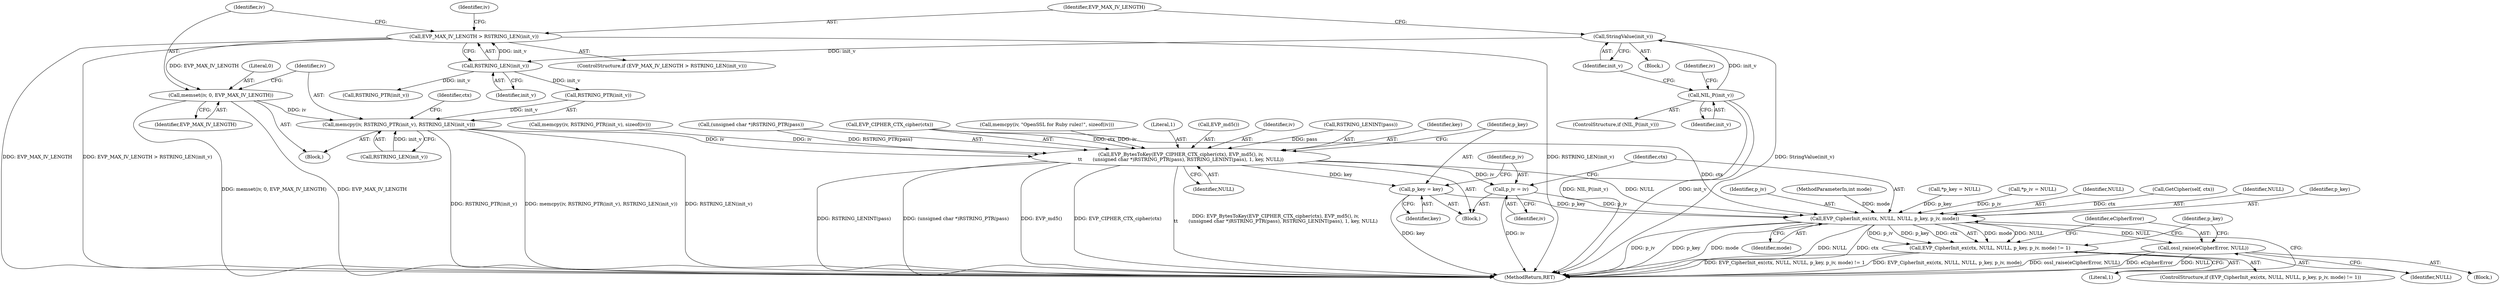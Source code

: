 digraph "0_openssl_8108e0a6db133f3375608303fdd2083eb5115062_0@API" {
"1000166" [label="(Call,memset(iv, 0, EVP_MAX_IV_LENGTH))"];
"1000161" [label="(Call,EVP_MAX_IV_LENGTH > RSTRING_LEN(init_v))"];
"1000163" [label="(Call,RSTRING_LEN(init_v))"];
"1000158" [label="(Call,StringValue(init_v))"];
"1000149" [label="(Call,NIL_P(init_v))"];
"1000170" [label="(Call,memcpy(iv, RSTRING_PTR(init_v), RSTRING_LEN(init_v)))"];
"1000183" [label="(Call,EVP_BytesToKey(EVP_CIPHER_CTX_cipher(ctx), EVP_md5(), iv,\n\t\t       (unsigned char *)RSTRING_PTR(pass), RSTRING_LENINT(pass), 1, key, NULL))"];
"1000197" [label="(Call,p_key = key)"];
"1000210" [label="(Call,EVP_CipherInit_ex(ctx, NULL, NULL, p_key, p_iv, mode))"];
"1000209" [label="(Call,EVP_CipherInit_ex(ctx, NULL, NULL, p_key, p_iv, mode) != 1)"];
"1000219" [label="(Call,ossl_raise(eCipherError, NULL))"];
"1000200" [label="(Call,p_iv = iv)"];
"1000184" [label="(Call,EVP_CIPHER_CTX_cipher(ctx))"];
"1000220" [label="(Identifier,eCipherError)"];
"1000219" [label="(Call,ossl_raise(eCipherError, NULL))"];
"1000170" [label="(Call,memcpy(iv, RSTRING_PTR(init_v), RSTRING_LEN(init_v)))"];
"1000199" [label="(Identifier,key)"];
"1000179" [label="(Call,RSTRING_PTR(init_v))"];
"1000163" [label="(Call,RSTRING_LEN(init_v))"];
"1000151" [label="(Call,memcpy(iv, \"OpenSSL for Ruby rulez!\", sizeof(iv)))"];
"1000223" [label="(Identifier,p_key)"];
"1000157" [label="(Block,)"];
"1000197" [label="(Call,p_key = key)"];
"1000221" [label="(Identifier,NULL)"];
"1000167" [label="(Identifier,iv)"];
"1000110" [label="(Call,*p_key = NULL)"];
"1000115" [label="(Call,*p_iv = NULL)"];
"1000194" [label="(Literal,1)"];
"1000166" [label="(Call,memset(iv, 0, EVP_MAX_IV_LENGTH))"];
"1000196" [label="(Identifier,NULL)"];
"1000212" [label="(Identifier,NULL)"];
"1000205" [label="(Call,GetCipher(self, ctx))"];
"1000174" [label="(Call,RSTRING_LEN(init_v))"];
"1000213" [label="(Identifier,NULL)"];
"1000178" [label="(Identifier,iv)"];
"1000230" [label="(MethodReturn,RET)"];
"1000186" [label="(Call,EVP_md5())"];
"1000208" [label="(ControlStructure,if (EVP_CipherInit_ex(ctx, NULL, NULL, p_key, p_iv, mode) != 1))"];
"1000168" [label="(Literal,0)"];
"1000187" [label="(Identifier,iv)"];
"1000150" [label="(Identifier,init_v)"];
"1000152" [label="(Identifier,iv)"];
"1000131" [label="(Block,)"];
"1000211" [label="(Identifier,ctx)"];
"1000200" [label="(Call,p_iv = iv)"];
"1000159" [label="(Identifier,init_v)"];
"1000216" [label="(Identifier,mode)"];
"1000165" [label="(Block,)"];
"1000149" [label="(Call,NIL_P(init_v))"];
"1000172" [label="(Call,RSTRING_PTR(init_v))"];
"1000198" [label="(Identifier,p_key)"];
"1000161" [label="(Call,EVP_MAX_IV_LENGTH > RSTRING_LEN(init_v))"];
"1000183" [label="(Call,EVP_BytesToKey(EVP_CIPHER_CTX_cipher(ctx), EVP_md5(), iv,\n\t\t       (unsigned char *)RSTRING_PTR(pass), RSTRING_LENINT(pass), 1, key, NULL))"];
"1000158" [label="(Call,StringValue(init_v))"];
"1000192" [label="(Call,RSTRING_LENINT(pass))"];
"1000195" [label="(Identifier,key)"];
"1000210" [label="(Call,EVP_CipherInit_ex(ctx, NULL, NULL, p_key, p_iv, mode))"];
"1000217" [label="(Literal,1)"];
"1000218" [label="(Block,)"];
"1000185" [label="(Identifier,ctx)"];
"1000214" [label="(Identifier,p_key)"];
"1000201" [label="(Identifier,p_iv)"];
"1000177" [label="(Call,memcpy(iv, RSTRING_PTR(init_v), sizeof(iv)))"];
"1000209" [label="(Call,EVP_CipherInit_ex(ctx, NULL, NULL, p_key, p_iv, mode) != 1)"];
"1000148" [label="(ControlStructure,if (NIL_P(init_v)))"];
"1000171" [label="(Identifier,iv)"];
"1000169" [label="(Identifier,EVP_MAX_IV_LENGTH)"];
"1000164" [label="(Identifier,init_v)"];
"1000160" [label="(ControlStructure,if (EVP_MAX_IV_LENGTH > RSTRING_LEN(init_v)))"];
"1000162" [label="(Identifier,EVP_MAX_IV_LENGTH)"];
"1000202" [label="(Identifier,iv)"];
"1000215" [label="(Identifier,p_iv)"];
"1000105" [label="(MethodParameterIn,int mode)"];
"1000188" [label="(Call,(unsigned char *)RSTRING_PTR(pass))"];
"1000166" -> "1000165"  [label="AST: "];
"1000166" -> "1000169"  [label="CFG: "];
"1000167" -> "1000166"  [label="AST: "];
"1000168" -> "1000166"  [label="AST: "];
"1000169" -> "1000166"  [label="AST: "];
"1000171" -> "1000166"  [label="CFG: "];
"1000166" -> "1000230"  [label="DDG: EVP_MAX_IV_LENGTH"];
"1000166" -> "1000230"  [label="DDG: memset(iv, 0, EVP_MAX_IV_LENGTH)"];
"1000161" -> "1000166"  [label="DDG: EVP_MAX_IV_LENGTH"];
"1000166" -> "1000170"  [label="DDG: iv"];
"1000161" -> "1000160"  [label="AST: "];
"1000161" -> "1000163"  [label="CFG: "];
"1000162" -> "1000161"  [label="AST: "];
"1000163" -> "1000161"  [label="AST: "];
"1000167" -> "1000161"  [label="CFG: "];
"1000178" -> "1000161"  [label="CFG: "];
"1000161" -> "1000230"  [label="DDG: RSTRING_LEN(init_v)"];
"1000161" -> "1000230"  [label="DDG: EVP_MAX_IV_LENGTH"];
"1000161" -> "1000230"  [label="DDG: EVP_MAX_IV_LENGTH > RSTRING_LEN(init_v)"];
"1000163" -> "1000161"  [label="DDG: init_v"];
"1000163" -> "1000164"  [label="CFG: "];
"1000164" -> "1000163"  [label="AST: "];
"1000158" -> "1000163"  [label="DDG: init_v"];
"1000163" -> "1000172"  [label="DDG: init_v"];
"1000163" -> "1000179"  [label="DDG: init_v"];
"1000158" -> "1000157"  [label="AST: "];
"1000158" -> "1000159"  [label="CFG: "];
"1000159" -> "1000158"  [label="AST: "];
"1000162" -> "1000158"  [label="CFG: "];
"1000158" -> "1000230"  [label="DDG: StringValue(init_v)"];
"1000149" -> "1000158"  [label="DDG: init_v"];
"1000149" -> "1000148"  [label="AST: "];
"1000149" -> "1000150"  [label="CFG: "];
"1000150" -> "1000149"  [label="AST: "];
"1000152" -> "1000149"  [label="CFG: "];
"1000159" -> "1000149"  [label="CFG: "];
"1000149" -> "1000230"  [label="DDG: NIL_P(init_v)"];
"1000149" -> "1000230"  [label="DDG: init_v"];
"1000170" -> "1000165"  [label="AST: "];
"1000170" -> "1000174"  [label="CFG: "];
"1000171" -> "1000170"  [label="AST: "];
"1000172" -> "1000170"  [label="AST: "];
"1000174" -> "1000170"  [label="AST: "];
"1000185" -> "1000170"  [label="CFG: "];
"1000170" -> "1000230"  [label="DDG: RSTRING_PTR(init_v)"];
"1000170" -> "1000230"  [label="DDG: memcpy(iv, RSTRING_PTR(init_v), RSTRING_LEN(init_v))"];
"1000170" -> "1000230"  [label="DDG: RSTRING_LEN(init_v)"];
"1000172" -> "1000170"  [label="DDG: init_v"];
"1000174" -> "1000170"  [label="DDG: init_v"];
"1000170" -> "1000183"  [label="DDG: iv"];
"1000183" -> "1000131"  [label="AST: "];
"1000183" -> "1000196"  [label="CFG: "];
"1000184" -> "1000183"  [label="AST: "];
"1000186" -> "1000183"  [label="AST: "];
"1000187" -> "1000183"  [label="AST: "];
"1000188" -> "1000183"  [label="AST: "];
"1000192" -> "1000183"  [label="AST: "];
"1000194" -> "1000183"  [label="AST: "];
"1000195" -> "1000183"  [label="AST: "];
"1000196" -> "1000183"  [label="AST: "];
"1000198" -> "1000183"  [label="CFG: "];
"1000183" -> "1000230"  [label="DDG: (unsigned char *)RSTRING_PTR(pass)"];
"1000183" -> "1000230"  [label="DDG: EVP_md5()"];
"1000183" -> "1000230"  [label="DDG: EVP_CIPHER_CTX_cipher(ctx)"];
"1000183" -> "1000230"  [label="DDG: EVP_BytesToKey(EVP_CIPHER_CTX_cipher(ctx), EVP_md5(), iv,\n\t\t       (unsigned char *)RSTRING_PTR(pass), RSTRING_LENINT(pass), 1, key, NULL)"];
"1000183" -> "1000230"  [label="DDG: RSTRING_LENINT(pass)"];
"1000184" -> "1000183"  [label="DDG: ctx"];
"1000177" -> "1000183"  [label="DDG: iv"];
"1000151" -> "1000183"  [label="DDG: iv"];
"1000188" -> "1000183"  [label="DDG: RSTRING_PTR(pass)"];
"1000192" -> "1000183"  [label="DDG: pass"];
"1000183" -> "1000197"  [label="DDG: key"];
"1000183" -> "1000200"  [label="DDG: iv"];
"1000183" -> "1000210"  [label="DDG: NULL"];
"1000197" -> "1000131"  [label="AST: "];
"1000197" -> "1000199"  [label="CFG: "];
"1000198" -> "1000197"  [label="AST: "];
"1000199" -> "1000197"  [label="AST: "];
"1000201" -> "1000197"  [label="CFG: "];
"1000197" -> "1000230"  [label="DDG: key"];
"1000197" -> "1000210"  [label="DDG: p_key"];
"1000210" -> "1000209"  [label="AST: "];
"1000210" -> "1000216"  [label="CFG: "];
"1000211" -> "1000210"  [label="AST: "];
"1000212" -> "1000210"  [label="AST: "];
"1000213" -> "1000210"  [label="AST: "];
"1000214" -> "1000210"  [label="AST: "];
"1000215" -> "1000210"  [label="AST: "];
"1000216" -> "1000210"  [label="AST: "];
"1000217" -> "1000210"  [label="CFG: "];
"1000210" -> "1000230"  [label="DDG: p_key"];
"1000210" -> "1000230"  [label="DDG: mode"];
"1000210" -> "1000230"  [label="DDG: NULL"];
"1000210" -> "1000230"  [label="DDG: ctx"];
"1000210" -> "1000230"  [label="DDG: p_iv"];
"1000210" -> "1000209"  [label="DDG: mode"];
"1000210" -> "1000209"  [label="DDG: NULL"];
"1000210" -> "1000209"  [label="DDG: p_iv"];
"1000210" -> "1000209"  [label="DDG: p_key"];
"1000210" -> "1000209"  [label="DDG: ctx"];
"1000184" -> "1000210"  [label="DDG: ctx"];
"1000205" -> "1000210"  [label="DDG: ctx"];
"1000110" -> "1000210"  [label="DDG: p_key"];
"1000200" -> "1000210"  [label="DDG: p_iv"];
"1000115" -> "1000210"  [label="DDG: p_iv"];
"1000105" -> "1000210"  [label="DDG: mode"];
"1000210" -> "1000219"  [label="DDG: NULL"];
"1000209" -> "1000208"  [label="AST: "];
"1000209" -> "1000217"  [label="CFG: "];
"1000217" -> "1000209"  [label="AST: "];
"1000220" -> "1000209"  [label="CFG: "];
"1000223" -> "1000209"  [label="CFG: "];
"1000209" -> "1000230"  [label="DDG: EVP_CipherInit_ex(ctx, NULL, NULL, p_key, p_iv, mode) != 1"];
"1000209" -> "1000230"  [label="DDG: EVP_CipherInit_ex(ctx, NULL, NULL, p_key, p_iv, mode)"];
"1000219" -> "1000218"  [label="AST: "];
"1000219" -> "1000221"  [label="CFG: "];
"1000220" -> "1000219"  [label="AST: "];
"1000221" -> "1000219"  [label="AST: "];
"1000223" -> "1000219"  [label="CFG: "];
"1000219" -> "1000230"  [label="DDG: NULL"];
"1000219" -> "1000230"  [label="DDG: ossl_raise(eCipherError, NULL)"];
"1000219" -> "1000230"  [label="DDG: eCipherError"];
"1000200" -> "1000131"  [label="AST: "];
"1000200" -> "1000202"  [label="CFG: "];
"1000201" -> "1000200"  [label="AST: "];
"1000202" -> "1000200"  [label="AST: "];
"1000211" -> "1000200"  [label="CFG: "];
"1000200" -> "1000230"  [label="DDG: iv"];
}
